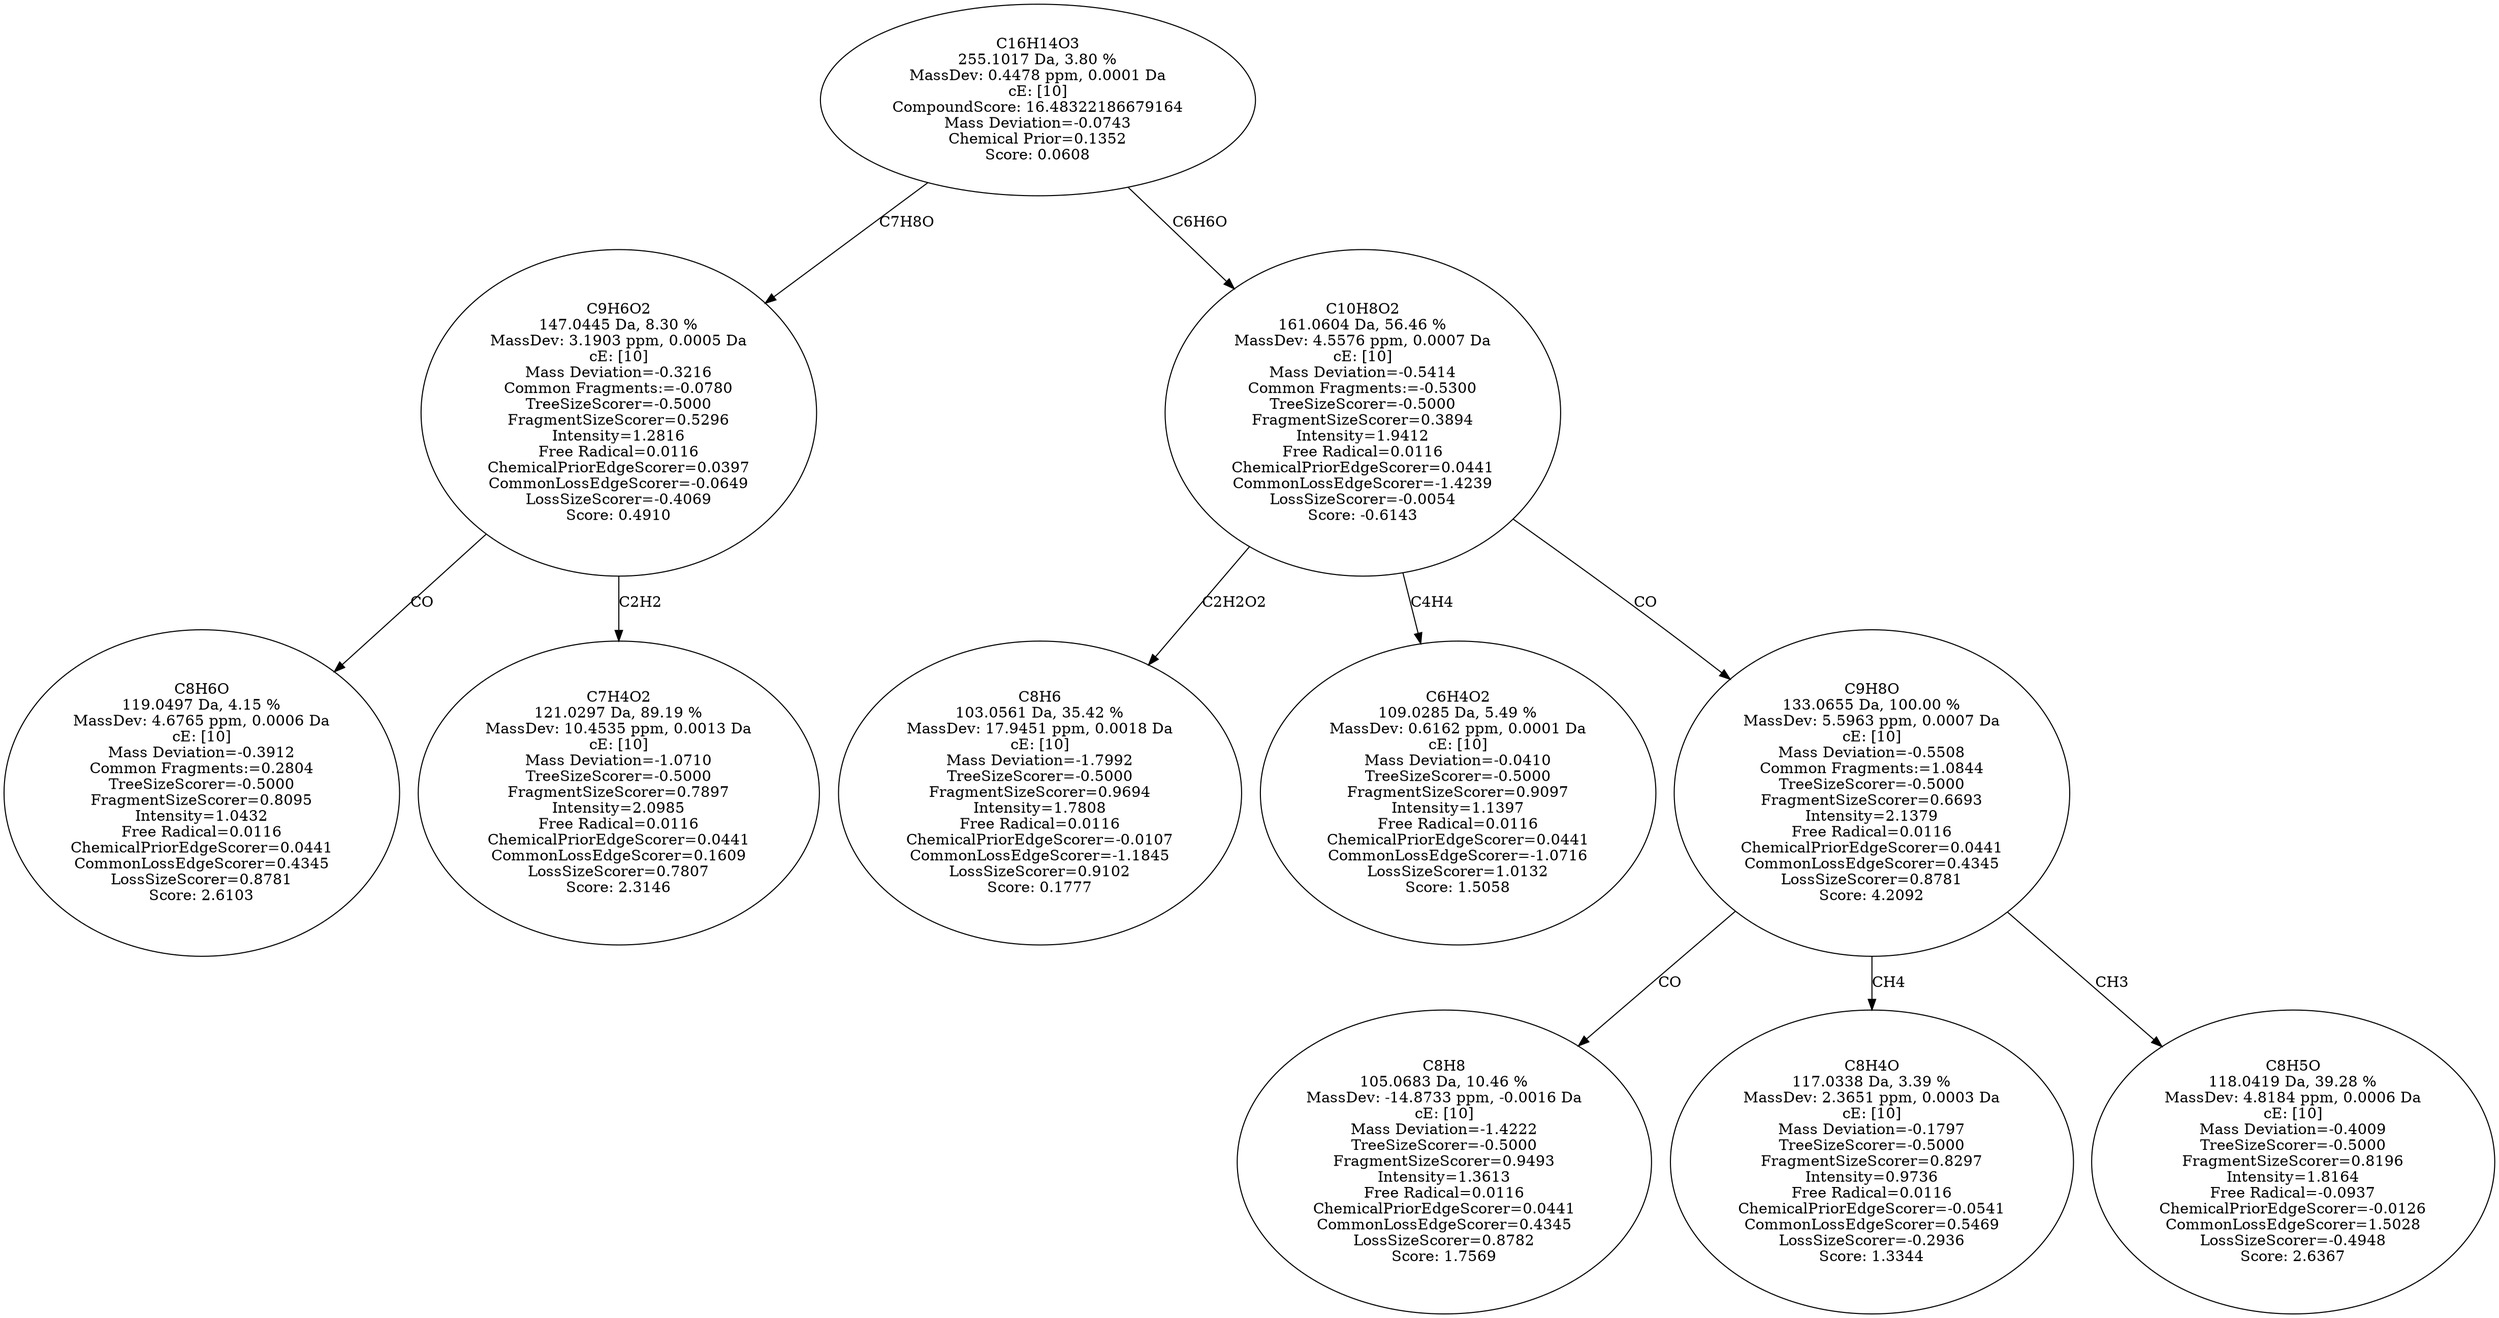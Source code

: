 strict digraph {
v1 [label="C8H6O\n119.0497 Da, 4.15 %\nMassDev: 4.6765 ppm, 0.0006 Da\ncE: [10]\nMass Deviation=-0.3912\nCommon Fragments:=0.2804\nTreeSizeScorer=-0.5000\nFragmentSizeScorer=0.8095\nIntensity=1.0432\nFree Radical=0.0116\nChemicalPriorEdgeScorer=0.0441\nCommonLossEdgeScorer=0.4345\nLossSizeScorer=0.8781\nScore: 2.6103"];
v2 [label="C7H4O2\n121.0297 Da, 89.19 %\nMassDev: 10.4535 ppm, 0.0013 Da\ncE: [10]\nMass Deviation=-1.0710\nTreeSizeScorer=-0.5000\nFragmentSizeScorer=0.7897\nIntensity=2.0985\nFree Radical=0.0116\nChemicalPriorEdgeScorer=0.0441\nCommonLossEdgeScorer=0.1609\nLossSizeScorer=0.7807\nScore: 2.3146"];
v3 [label="C9H6O2\n147.0445 Da, 8.30 %\nMassDev: 3.1903 ppm, 0.0005 Da\ncE: [10]\nMass Deviation=-0.3216\nCommon Fragments:=-0.0780\nTreeSizeScorer=-0.5000\nFragmentSizeScorer=0.5296\nIntensity=1.2816\nFree Radical=0.0116\nChemicalPriorEdgeScorer=0.0397\nCommonLossEdgeScorer=-0.0649\nLossSizeScorer=-0.4069\nScore: 0.4910"];
v4 [label="C8H6\n103.0561 Da, 35.42 %\nMassDev: 17.9451 ppm, 0.0018 Da\ncE: [10]\nMass Deviation=-1.7992\nTreeSizeScorer=-0.5000\nFragmentSizeScorer=0.9694\nIntensity=1.7808\nFree Radical=0.0116\nChemicalPriorEdgeScorer=-0.0107\nCommonLossEdgeScorer=-1.1845\nLossSizeScorer=0.9102\nScore: 0.1777"];
v5 [label="C6H4O2\n109.0285 Da, 5.49 %\nMassDev: 0.6162 ppm, 0.0001 Da\ncE: [10]\nMass Deviation=-0.0410\nTreeSizeScorer=-0.5000\nFragmentSizeScorer=0.9097\nIntensity=1.1397\nFree Radical=0.0116\nChemicalPriorEdgeScorer=0.0441\nCommonLossEdgeScorer=-1.0716\nLossSizeScorer=1.0132\nScore: 1.5058"];
v6 [label="C8H8\n105.0683 Da, 10.46 %\nMassDev: -14.8733 ppm, -0.0016 Da\ncE: [10]\nMass Deviation=-1.4222\nTreeSizeScorer=-0.5000\nFragmentSizeScorer=0.9493\nIntensity=1.3613\nFree Radical=0.0116\nChemicalPriorEdgeScorer=0.0441\nCommonLossEdgeScorer=0.4345\nLossSizeScorer=0.8782\nScore: 1.7569"];
v7 [label="C8H4O\n117.0338 Da, 3.39 %\nMassDev: 2.3651 ppm, 0.0003 Da\ncE: [10]\nMass Deviation=-0.1797\nTreeSizeScorer=-0.5000\nFragmentSizeScorer=0.8297\nIntensity=0.9736\nFree Radical=0.0116\nChemicalPriorEdgeScorer=-0.0541\nCommonLossEdgeScorer=0.5469\nLossSizeScorer=-0.2936\nScore: 1.3344"];
v8 [label="C8H5O\n118.0419 Da, 39.28 %\nMassDev: 4.8184 ppm, 0.0006 Da\ncE: [10]\nMass Deviation=-0.4009\nTreeSizeScorer=-0.5000\nFragmentSizeScorer=0.8196\nIntensity=1.8164\nFree Radical=-0.0937\nChemicalPriorEdgeScorer=-0.0126\nCommonLossEdgeScorer=1.5028\nLossSizeScorer=-0.4948\nScore: 2.6367"];
v9 [label="C9H8O\n133.0655 Da, 100.00 %\nMassDev: 5.5963 ppm, 0.0007 Da\ncE: [10]\nMass Deviation=-0.5508\nCommon Fragments:=1.0844\nTreeSizeScorer=-0.5000\nFragmentSizeScorer=0.6693\nIntensity=2.1379\nFree Radical=0.0116\nChemicalPriorEdgeScorer=0.0441\nCommonLossEdgeScorer=0.4345\nLossSizeScorer=0.8781\nScore: 4.2092"];
v10 [label="C10H8O2\n161.0604 Da, 56.46 %\nMassDev: 4.5576 ppm, 0.0007 Da\ncE: [10]\nMass Deviation=-0.5414\nCommon Fragments:=-0.5300\nTreeSizeScorer=-0.5000\nFragmentSizeScorer=0.3894\nIntensity=1.9412\nFree Radical=0.0116\nChemicalPriorEdgeScorer=0.0441\nCommonLossEdgeScorer=-1.4239\nLossSizeScorer=-0.0054\nScore: -0.6143"];
v11 [label="C16H14O3\n255.1017 Da, 3.80 %\nMassDev: 0.4478 ppm, 0.0001 Da\ncE: [10]\nCompoundScore: 16.48322186679164\nMass Deviation=-0.0743\nChemical Prior=0.1352\nScore: 0.0608"];
v3 -> v1 [label="CO"];
v3 -> v2 [label="C2H2"];
v11 -> v3 [label="C7H8O"];
v10 -> v4 [label="C2H2O2"];
v10 -> v5 [label="C4H4"];
v9 -> v6 [label="CO"];
v9 -> v7 [label="CH4"];
v9 -> v8 [label="CH3"];
v10 -> v9 [label="CO"];
v11 -> v10 [label="C6H6O"];
}
